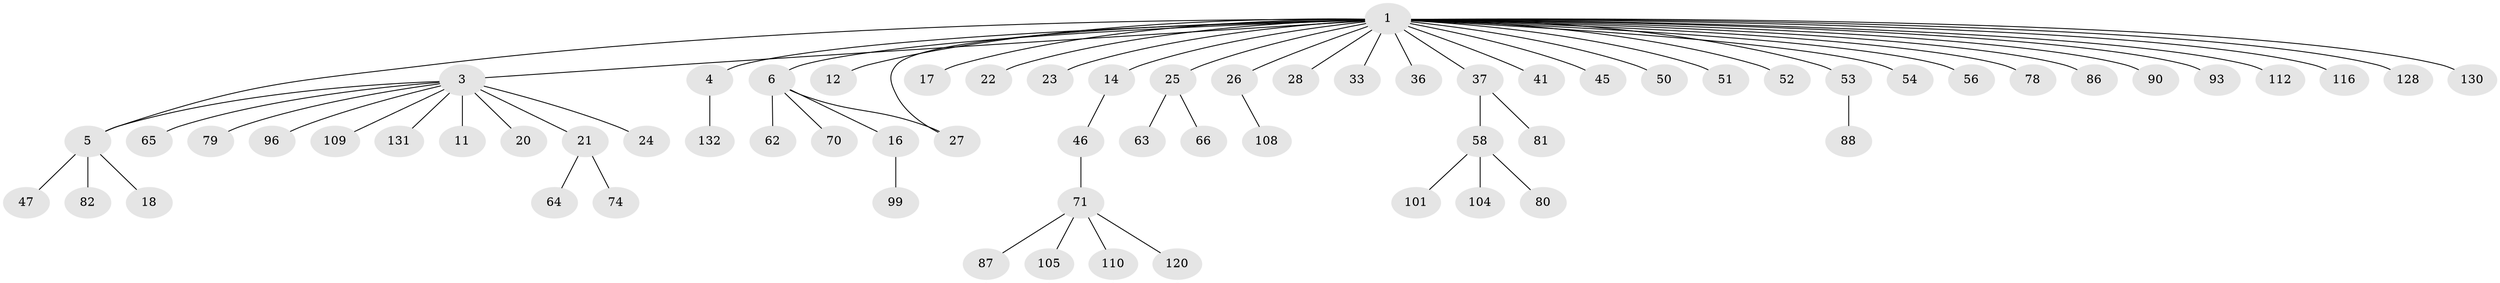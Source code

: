 // original degree distribution, {5: 0.05925925925925926, 29: 0.007407407407407408, 11: 0.007407407407407408, 3: 0.07407407407407407, 8: 0.007407407407407408, 4: 0.044444444444444446, 2: 0.18518518518518517, 18: 0.007407407407407408, 1: 0.6074074074074074}
// Generated by graph-tools (version 1.1) at 2025/14/03/09/25 04:14:42]
// undirected, 67 vertices, 68 edges
graph export_dot {
graph [start="1"]
  node [color=gray90,style=filled];
  1 [super="+2+40+9"];
  3 [super="+8+7"];
  4 [super="+13"];
  5 [super="+42+32+113+92+31+10"];
  6 [super="+115+15"];
  11 [super="+94+91+107"];
  12;
  14 [super="+35"];
  16;
  17;
  18;
  20;
  21 [super="+30+43+125+29"];
  22;
  23 [super="+117"];
  24;
  25;
  26 [super="+75"];
  27 [super="+49+48"];
  28;
  33 [super="+122"];
  36;
  37 [super="+72+55+61"];
  41;
  45;
  46 [super="+59"];
  47;
  50;
  51;
  52;
  53;
  54;
  56;
  58;
  62;
  63;
  64;
  65;
  66;
  70;
  71;
  74;
  78;
  79;
  80 [super="+133"];
  81;
  82;
  86;
  87;
  88 [super="+118+89"];
  90;
  93;
  96;
  99;
  101;
  104;
  105;
  108;
  109;
  110;
  112 [super="+129"];
  116 [super="+134"];
  120;
  128;
  130;
  131;
  132;
  1 -- 93;
  1 -- 128;
  1 -- 130;
  1 -- 3 [weight=3];
  1 -- 4;
  1 -- 5;
  1 -- 6;
  1 -- 12;
  1 -- 78;
  1 -- 17;
  1 -- 22;
  1 -- 23;
  1 -- 86;
  1 -- 25;
  1 -- 26 [weight=3];
  1 -- 27;
  1 -- 90;
  1 -- 33;
  1 -- 36;
  1 -- 37 [weight=2];
  1 -- 41;
  1 -- 45;
  1 -- 112;
  1 -- 116;
  1 -- 56;
  1 -- 14 [weight=2];
  1 -- 50;
  1 -- 51;
  1 -- 52;
  1 -- 53;
  1 -- 54;
  1 -- 28;
  3 -- 20;
  3 -- 24;
  3 -- 65;
  3 -- 79;
  3 -- 96;
  3 -- 109;
  3 -- 131;
  3 -- 5;
  3 -- 21;
  3 -- 11;
  4 -- 132;
  5 -- 18;
  5 -- 82;
  5 -- 47;
  6 -- 16;
  6 -- 70;
  6 -- 27;
  6 -- 62;
  14 -- 46;
  16 -- 99;
  21 -- 64;
  21 -- 74;
  25 -- 63;
  25 -- 66;
  26 -- 108;
  37 -- 58 [weight=2];
  37 -- 81;
  46 -- 71;
  53 -- 88;
  58 -- 80;
  58 -- 101;
  58 -- 104;
  71 -- 87;
  71 -- 105;
  71 -- 110;
  71 -- 120;
}
